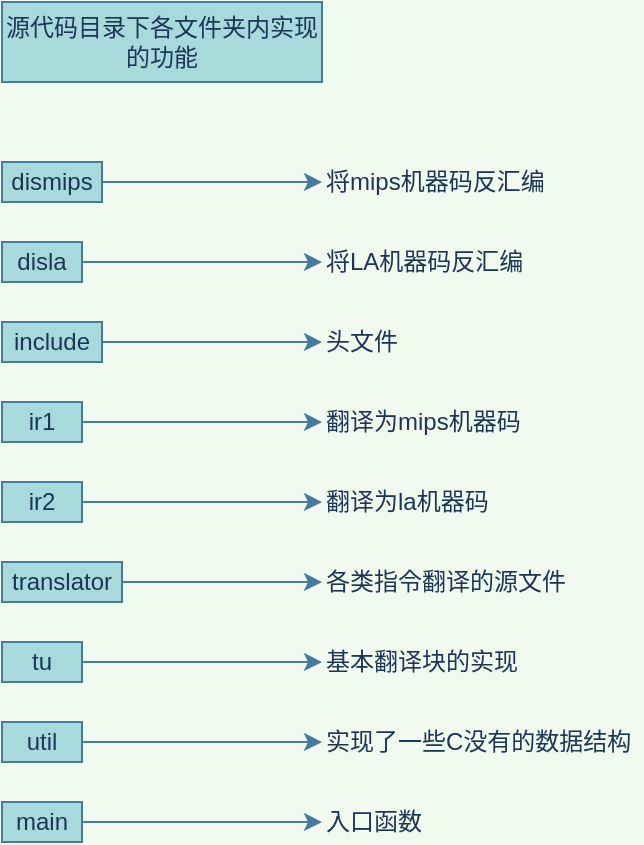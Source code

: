 <mxfile version="13.6.5" type="github" pages="2"><diagram id="Aom846nJxp8-ckmhE_7P" name="Page-1"><mxGraphModel dx="1422" dy="773" grid="1" gridSize="10" guides="1" tooltips="1" connect="1" arrows="1" fold="1" page="1" pageScale="1" pageWidth="827" pageHeight="1169" background="#F1FAEE" math="0" shadow="0"><root><mxCell id="0"/><mxCell id="1" parent="0"/><mxCell id="qtjspHp6lkipxShFISgi-15" style="edgeStyle=orthogonalEdgeStyle;rounded=0;orthogonalLoop=1;jettySize=auto;html=1;exitX=1;exitY=0.5;exitDx=0;exitDy=0;strokeColor=#457B9D;fontColor=#1D3557;labelBackgroundColor=#F1FAEE;" parent="1" source="qtjspHp6lkipxShFISgi-1" target="qtjspHp6lkipxShFISgi-14" edge="1"><mxGeometry relative="1" as="geometry"/></mxCell><mxCell id="qtjspHp6lkipxShFISgi-1" value="dismips" style="rounded=0;whiteSpace=wrap;html=1;fillColor=#A8DADC;strokeColor=#457B9D;fontColor=#1D3557;" parent="1" vertex="1"><mxGeometry x="40" y="80" width="50" height="20" as="geometry"/></mxCell><mxCell id="qtjspHp6lkipxShFISgi-17" style="edgeStyle=orthogonalEdgeStyle;rounded=0;orthogonalLoop=1;jettySize=auto;html=1;exitX=1;exitY=0.5;exitDx=0;exitDy=0;strokeColor=#457B9D;fontColor=#1D3557;labelBackgroundColor=#F1FAEE;" parent="1" source="qtjspHp6lkipxShFISgi-2" target="qtjspHp6lkipxShFISgi-16" edge="1"><mxGeometry relative="1" as="geometry"/></mxCell><mxCell id="qtjspHp6lkipxShFISgi-2" value="disla" style="rounded=0;whiteSpace=wrap;html=1;fillColor=#A8DADC;strokeColor=#457B9D;fontColor=#1D3557;" parent="1" vertex="1"><mxGeometry x="40" y="120" width="40" height="20" as="geometry"/></mxCell><mxCell id="qtjspHp6lkipxShFISgi-18" style="edgeStyle=orthogonalEdgeStyle;rounded=0;orthogonalLoop=1;jettySize=auto;html=1;exitX=1;exitY=0.5;exitDx=0;exitDy=0;entryX=0;entryY=0.5;entryDx=0;entryDy=0;strokeColor=#457B9D;fontColor=#1D3557;labelBackgroundColor=#F1FAEE;" parent="1" source="qtjspHp6lkipxShFISgi-3" target="qtjspHp6lkipxShFISgi-19" edge="1"><mxGeometry relative="1" as="geometry"><mxPoint x="140" y="170" as="targetPoint"/></mxGeometry></mxCell><mxCell id="qtjspHp6lkipxShFISgi-3" value="include" style="rounded=0;whiteSpace=wrap;html=1;fillColor=#A8DADC;strokeColor=#457B9D;fontColor=#1D3557;" parent="1" vertex="1"><mxGeometry x="40" y="160" width="50" height="20" as="geometry"/></mxCell><mxCell id="qtjspHp6lkipxShFISgi-21" style="edgeStyle=orthogonalEdgeStyle;rounded=0;orthogonalLoop=1;jettySize=auto;html=1;exitX=1;exitY=0.5;exitDx=0;exitDy=0;strokeColor=#457B9D;fontColor=#1D3557;labelBackgroundColor=#F1FAEE;" parent="1" source="qtjspHp6lkipxShFISgi-4" target="qtjspHp6lkipxShFISgi-20" edge="1"><mxGeometry relative="1" as="geometry"/></mxCell><mxCell id="qtjspHp6lkipxShFISgi-4" value="ir1" style="rounded=0;whiteSpace=wrap;html=1;fillColor=#A8DADC;strokeColor=#457B9D;fontColor=#1D3557;" parent="1" vertex="1"><mxGeometry x="40" y="200" width="40" height="20" as="geometry"/></mxCell><mxCell id="qtjspHp6lkipxShFISgi-5" value="ir2" style="rounded=0;whiteSpace=wrap;html=1;fillColor=#A8DADC;strokeColor=#457B9D;fontColor=#1D3557;" parent="1" vertex="1"><mxGeometry x="40" y="240" width="40" height="20" as="geometry"/></mxCell><mxCell id="qtjspHp6lkipxShFISgi-25" style="edgeStyle=orthogonalEdgeStyle;rounded=0;orthogonalLoop=1;jettySize=auto;html=1;exitX=1;exitY=0.5;exitDx=0;exitDy=0;entryX=0;entryY=0.5;entryDx=0;entryDy=0;strokeColor=#457B9D;fontColor=#1D3557;labelBackgroundColor=#F1FAEE;" parent="1" source="qtjspHp6lkipxShFISgi-6" target="qtjspHp6lkipxShFISgi-24" edge="1"><mxGeometry relative="1" as="geometry"/></mxCell><mxCell id="qtjspHp6lkipxShFISgi-6" value="translator" style="rounded=0;whiteSpace=wrap;html=1;fillColor=#A8DADC;strokeColor=#457B9D;fontColor=#1D3557;" parent="1" vertex="1"><mxGeometry x="40" y="280" width="60" height="20" as="geometry"/></mxCell><mxCell id="qtjspHp6lkipxShFISgi-27" style="edgeStyle=orthogonalEdgeStyle;rounded=0;orthogonalLoop=1;jettySize=auto;html=1;exitX=1;exitY=0.5;exitDx=0;exitDy=0;entryX=0;entryY=0.5;entryDx=0;entryDy=0;strokeColor=#457B9D;fontColor=#1D3557;labelBackgroundColor=#F1FAEE;" parent="1" source="qtjspHp6lkipxShFISgi-7" target="qtjspHp6lkipxShFISgi-26" edge="1"><mxGeometry relative="1" as="geometry"/></mxCell><mxCell id="qtjspHp6lkipxShFISgi-7" value="tu" style="rounded=0;whiteSpace=wrap;html=1;fillColor=#A8DADC;strokeColor=#457B9D;fontColor=#1D3557;" parent="1" vertex="1"><mxGeometry x="40" y="320" width="40" height="20" as="geometry"/></mxCell><mxCell id="qtjspHp6lkipxShFISgi-28" style="edgeStyle=orthogonalEdgeStyle;rounded=0;orthogonalLoop=1;jettySize=auto;html=1;exitX=1;exitY=0.5;exitDx=0;exitDy=0;entryX=0;entryY=0.5;entryDx=0;entryDy=0;strokeColor=#457B9D;fontColor=#1D3557;labelBackgroundColor=#F1FAEE;" parent="1" source="qtjspHp6lkipxShFISgi-8" target="qtjspHp6lkipxShFISgi-29" edge="1"><mxGeometry relative="1" as="geometry"><mxPoint x="200" y="370" as="targetPoint"/></mxGeometry></mxCell><mxCell id="qtjspHp6lkipxShFISgi-8" value="util" style="rounded=0;whiteSpace=wrap;html=1;fillColor=#A8DADC;strokeColor=#457B9D;fontColor=#1D3557;" parent="1" vertex="1"><mxGeometry x="40" y="360" width="40" height="20" as="geometry"/></mxCell><mxCell id="qtjspHp6lkipxShFISgi-30" style="edgeStyle=orthogonalEdgeStyle;rounded=0;orthogonalLoop=1;jettySize=auto;html=1;exitX=1;exitY=0.5;exitDx=0;exitDy=0;strokeColor=#457B9D;fontColor=#1D3557;labelBackgroundColor=#F1FAEE;" parent="1" source="qtjspHp6lkipxShFISgi-9" target="qtjspHp6lkipxShFISgi-31" edge="1"><mxGeometry relative="1" as="geometry"><mxPoint x="190" y="410" as="targetPoint"/></mxGeometry></mxCell><mxCell id="qtjspHp6lkipxShFISgi-9" value="main" style="rounded=0;whiteSpace=wrap;html=1;fillColor=#A8DADC;strokeColor=#457B9D;fontColor=#1D3557;" parent="1" vertex="1"><mxGeometry x="40" y="400" width="40" height="20" as="geometry"/></mxCell><mxCell id="qtjspHp6lkipxShFISgi-14" value="将mips机器码反汇编" style="text;html=1;strokeColor=none;fillColor=none;align=left;verticalAlign=middle;whiteSpace=wrap;rounded=0;fontColor=#1D3557;" parent="1" vertex="1"><mxGeometry x="200" y="80" width="160" height="20" as="geometry"/></mxCell><mxCell id="qtjspHp6lkipxShFISgi-16" value="将LA机器码反汇编" style="text;html=1;strokeColor=none;fillColor=none;align=left;verticalAlign=middle;whiteSpace=wrap;rounded=0;fontColor=#1D3557;" parent="1" vertex="1"><mxGeometry x="200" y="120" width="160" height="20" as="geometry"/></mxCell><mxCell id="qtjspHp6lkipxShFISgi-19" value="头文件" style="text;html=1;strokeColor=none;fillColor=none;align=left;verticalAlign=middle;whiteSpace=wrap;rounded=0;labelPosition=center;verticalLabelPosition=middle;fontColor=#1D3557;" parent="1" vertex="1"><mxGeometry x="200" y="160" width="160" height="20" as="geometry"/></mxCell><mxCell id="qtjspHp6lkipxShFISgi-20" value="翻译为mips机器码" style="text;html=1;strokeColor=none;fillColor=none;align=left;verticalAlign=middle;whiteSpace=wrap;rounded=0;fontColor=#1D3557;" parent="1" vertex="1"><mxGeometry x="200" y="200" width="160" height="20" as="geometry"/></mxCell><mxCell id="qtjspHp6lkipxShFISgi-22" style="edgeStyle=orthogonalEdgeStyle;rounded=0;orthogonalLoop=1;jettySize=auto;html=1;exitX=1;exitY=0.5;exitDx=0;exitDy=0;strokeColor=#457B9D;fontColor=#1D3557;labelBackgroundColor=#F1FAEE;" parent="1" source="qtjspHp6lkipxShFISgi-5" target="qtjspHp6lkipxShFISgi-23" edge="1"><mxGeometry relative="1" as="geometry"><mxPoint x="90" y="250" as="sourcePoint"/></mxGeometry></mxCell><mxCell id="qtjspHp6lkipxShFISgi-23" value="翻译为la机器码" style="text;html=1;strokeColor=none;fillColor=none;align=left;verticalAlign=middle;whiteSpace=wrap;rounded=0;fontColor=#1D3557;" parent="1" vertex="1"><mxGeometry x="200" y="240" width="160" height="20" as="geometry"/></mxCell><mxCell id="qtjspHp6lkipxShFISgi-24" value="各类指令翻译的源文件" style="text;html=1;strokeColor=none;fillColor=none;align=left;verticalAlign=middle;whiteSpace=wrap;rounded=0;fontColor=#1D3557;" parent="1" vertex="1"><mxGeometry x="200" y="280" width="160" height="20" as="geometry"/></mxCell><mxCell id="qtjspHp6lkipxShFISgi-26" value="基本翻译块的实现" style="text;html=1;strokeColor=none;fillColor=none;align=left;verticalAlign=middle;whiteSpace=wrap;rounded=0;fontColor=#1D3557;" parent="1" vertex="1"><mxGeometry x="200" y="320" width="160" height="20" as="geometry"/></mxCell><mxCell id="qtjspHp6lkipxShFISgi-29" value="实现了一些C没有的数据结构" style="text;html=1;strokeColor=none;fillColor=none;align=left;verticalAlign=middle;whiteSpace=wrap;rounded=0;fontColor=#1D3557;" parent="1" vertex="1"><mxGeometry x="200" y="360" width="160" height="20" as="geometry"/></mxCell><mxCell id="qtjspHp6lkipxShFISgi-31" value="入口函数" style="text;html=1;strokeColor=none;fillColor=none;align=left;verticalAlign=middle;whiteSpace=wrap;rounded=0;fontColor=#1D3557;" parent="1" vertex="1"><mxGeometry x="200" y="400" width="160" height="20" as="geometry"/></mxCell><mxCell id="qtjspHp6lkipxShFISgi-33" value="源代码目录下各文件夹内实现的功能" style="rounded=0;whiteSpace=wrap;html=1;align=center;fontSize=12;fillColor=#A8DADC;strokeColor=#457B9D;fontColor=#1D3557;" parent="1" vertex="1"><mxGeometry x="40" width="160" height="40" as="geometry"/></mxCell></root></mxGraphModel></diagram><diagram id="pZNuYVnxwlgJh_vSdz6V" name="Page-2"><mxGraphModel dx="1422" dy="773" grid="1" gridSize="10" guides="1" tooltips="1" connect="1" arrows="1" fold="1" page="1" pageScale="1" pageWidth="827" pageHeight="1169" background="#F1FAEE" math="0" shadow="0"><root><mxCell id="Kx-HwaA-jPvCksvryL7s-0"/><mxCell id="Kx-HwaA-jPvCksvryL7s-1" parent="Kx-HwaA-jPvCksvryL7s-0"/><mxCell id="Yiei9IvfS3q8TYXdiDF7-0" value="main" style="rounded=0;whiteSpace=wrap;html=1;align=center;fillColor=#A8DADC;strokeColor=#457B9D;fontColor=#1D3557;" parent="Kx-HwaA-jPvCksvryL7s-1" vertex="1"><mxGeometry x="40" width="160" height="40" as="geometry"/></mxCell></root></mxGraphModel></diagram></mxfile>